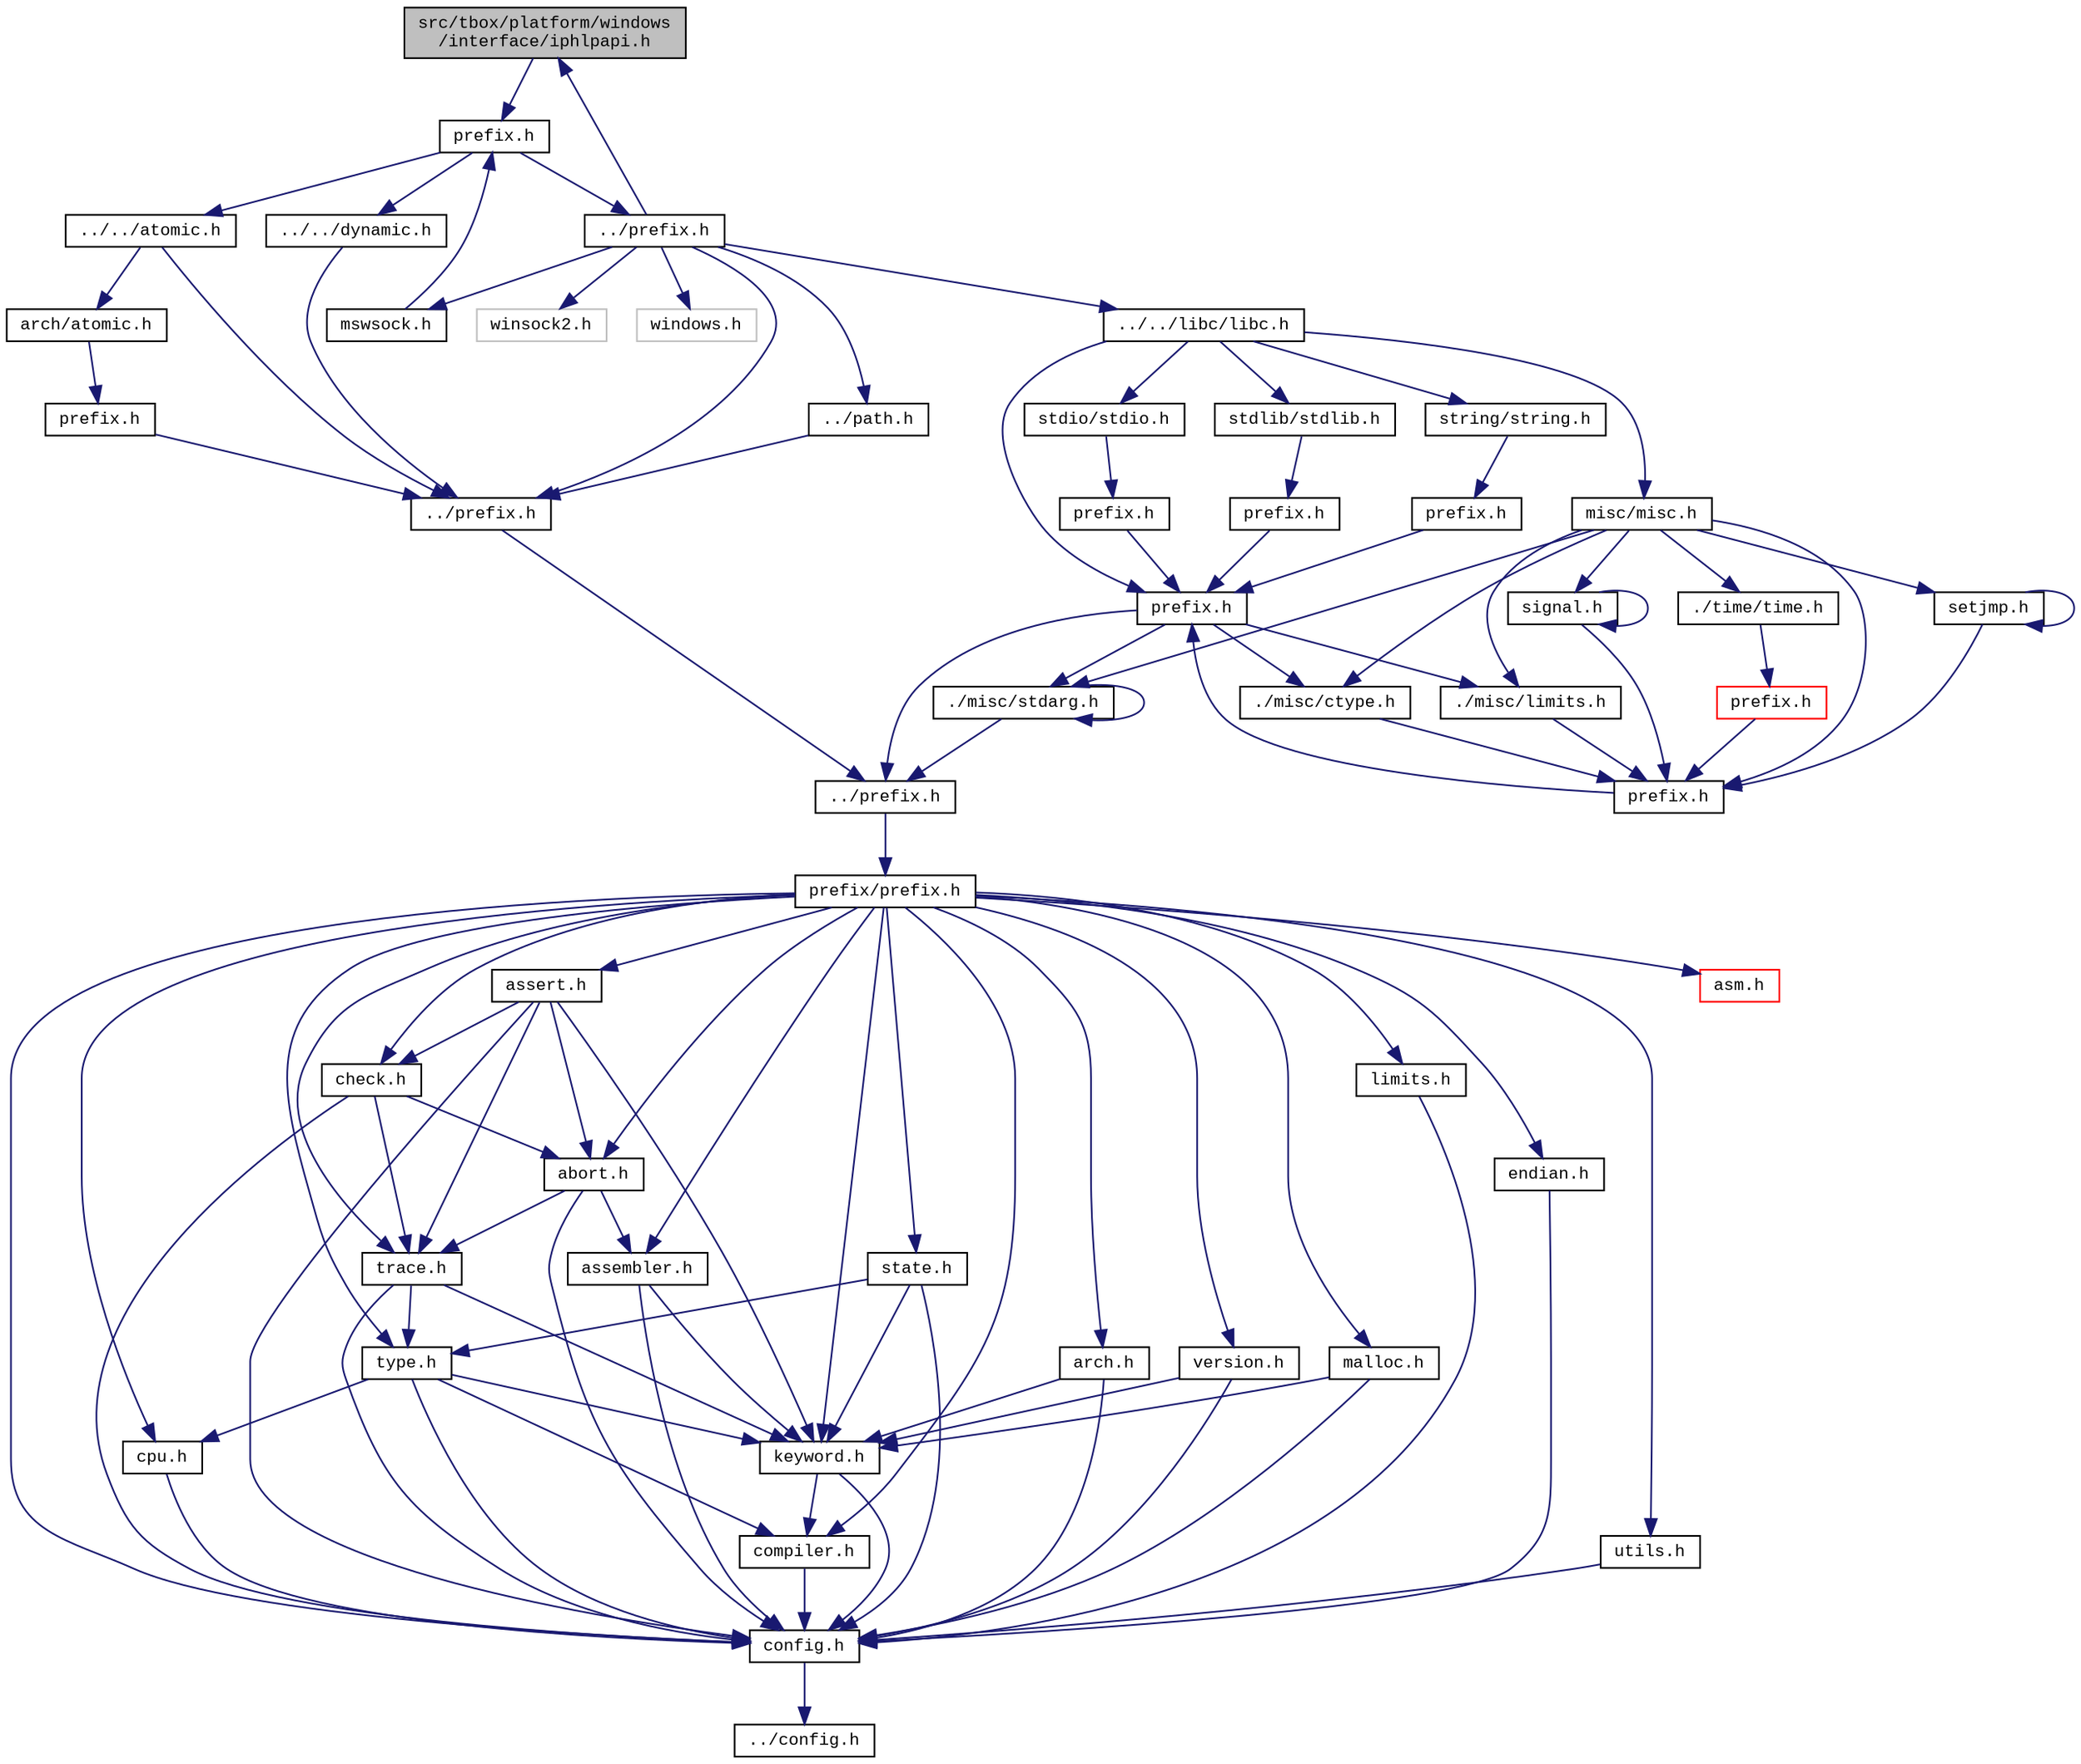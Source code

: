 digraph "src/tbox/platform/windows/interface/iphlpapi.h"
{
  edge [fontname="CourierNew",fontsize="10",labelfontname="CourierNew",labelfontsize="10"];
  node [fontname="CourierNew",fontsize="10",shape=record];
  Node1 [label="src/tbox/platform/windows\l/interface/iphlpapi.h",height=0.2,width=0.4,color="black", fillcolor="grey75", style="filled" fontcolor="black"];
  Node1 -> Node2 [color="midnightblue",fontsize="10",style="solid",fontname="CourierNew"];
  Node2 [label="prefix.h",height=0.2,width=0.4,color="black", fillcolor="white", style="filled",URL="$d2/d02/platform_2windows_2interface_2prefix_8h_source.html"];
  Node2 -> Node3 [color="midnightblue",fontsize="10",style="solid",fontname="CourierNew"];
  Node3 [label="../prefix.h",height=0.2,width=0.4,color="black", fillcolor="white", style="filled",URL="$d2/d6c/platform_2windows_2prefix_8h_source.html"];
  Node3 -> Node4 [color="midnightblue",fontsize="10",style="solid",fontname="CourierNew"];
  Node4 [label="../prefix.h",height=0.2,width=0.4,color="black", fillcolor="white", style="filled",URL="$db/dfa/platform_2prefix_8h_source.html"];
  Node4 -> Node5 [color="midnightblue",fontsize="10",style="solid",fontname="CourierNew"];
  Node5 [label="../prefix.h",height=0.2,width=0.4,color="black", fillcolor="white", style="filled",URL="$df/d5c/prefix_8h_source.html"];
  Node5 -> Node6 [color="midnightblue",fontsize="10",style="solid",fontname="CourierNew"];
  Node6 [label="prefix/prefix.h",height=0.2,width=0.4,color="black", fillcolor="white", style="filled",URL="$da/da3/prefix_2prefix_8h_source.html"];
  Node6 -> Node7 [color="midnightblue",fontsize="10",style="solid",fontname="CourierNew"];
  Node7 [label="config.h",height=0.2,width=0.4,color="black", fillcolor="white", style="filled",URL="$de/d7b/prefix_2config_8h_source.html"];
  Node7 -> Node8 [color="midnightblue",fontsize="10",style="solid",fontname="CourierNew"];
  Node8 [label="../config.h",height=0.2,width=0.4,color="black", fillcolor="white", style="filled",URL="$db/d16/config_8h_source.html"];
  Node6 -> Node9 [color="midnightblue",fontsize="10",style="solid",fontname="CourierNew"];
  Node9 [label="cpu.h",height=0.2,width=0.4,color="black", fillcolor="white", style="filled",URL="$dc/da7/cpu_8h.html"];
  Node9 -> Node7 [color="midnightblue",fontsize="10",style="solid",fontname="CourierNew"];
  Node6 -> Node10 [color="midnightblue",fontsize="10",style="solid",fontname="CourierNew"];
  Node10 [label="arch.h",height=0.2,width=0.4,color="black", fillcolor="white", style="filled",URL="$d2/d2d/arch_8h.html"];
  Node10 -> Node7 [color="midnightblue",fontsize="10",style="solid",fontname="CourierNew"];
  Node10 -> Node11 [color="midnightblue",fontsize="10",style="solid",fontname="CourierNew"];
  Node11 [label="keyword.h",height=0.2,width=0.4,color="black", fillcolor="white", style="filled",URL="$dd/d8b/keyword_8h.html"];
  Node11 -> Node7 [color="midnightblue",fontsize="10",style="solid",fontname="CourierNew"];
  Node11 -> Node12 [color="midnightblue",fontsize="10",style="solid",fontname="CourierNew"];
  Node12 [label="compiler.h",height=0.2,width=0.4,color="black", fillcolor="white", style="filled",URL="$d4/dd1/compiler_8h.html"];
  Node12 -> Node7 [color="midnightblue",fontsize="10",style="solid",fontname="CourierNew"];
  Node6 -> Node13 [color="midnightblue",fontsize="10",style="solid",fontname="CourierNew"];
  Node13 [label="type.h",height=0.2,width=0.4,color="black", fillcolor="white", style="filled",URL="$d6/d57/prefix_2type_8h_source.html"];
  Node13 -> Node7 [color="midnightblue",fontsize="10",style="solid",fontname="CourierNew"];
  Node13 -> Node11 [color="midnightblue",fontsize="10",style="solid",fontname="CourierNew"];
  Node13 -> Node12 [color="midnightblue",fontsize="10",style="solid",fontname="CourierNew"];
  Node13 -> Node9 [color="midnightblue",fontsize="10",style="solid",fontname="CourierNew"];
  Node6 -> Node14 [color="midnightblue",fontsize="10",style="solid",fontname="CourierNew"];
  Node14 [label="limits.h",height=0.2,width=0.4,color="black", fillcolor="white", style="filled",URL="$da/d87/prefix_2limits_8h_source.html"];
  Node14 -> Node7 [color="midnightblue",fontsize="10",style="solid",fontname="CourierNew"];
  Node6 -> Node15 [color="midnightblue",fontsize="10",style="solid",fontname="CourierNew"];
  Node15 [label="endian.h",height=0.2,width=0.4,color="black", fillcolor="white", style="filled",URL="$d1/d84/endian_8h.html"];
  Node15 -> Node7 [color="midnightblue",fontsize="10",style="solid",fontname="CourierNew"];
  Node6 -> Node16 [color="midnightblue",fontsize="10",style="solid",fontname="CourierNew"];
  Node16 [label="version.h",height=0.2,width=0.4,color="black", fillcolor="white", style="filled",URL="$df/dfc/version_8h.html"];
  Node16 -> Node7 [color="midnightblue",fontsize="10",style="solid",fontname="CourierNew"];
  Node16 -> Node11 [color="midnightblue",fontsize="10",style="solid",fontname="CourierNew"];
  Node6 -> Node12 [color="midnightblue",fontsize="10",style="solid",fontname="CourierNew"];
  Node6 -> Node17 [color="midnightblue",fontsize="10",style="solid",fontname="CourierNew"];
  Node17 [label="assembler.h",height=0.2,width=0.4,color="black", fillcolor="white", style="filled",URL="$d4/dec/assembler_8h.html"];
  Node17 -> Node7 [color="midnightblue",fontsize="10",style="solid",fontname="CourierNew"];
  Node17 -> Node11 [color="midnightblue",fontsize="10",style="solid",fontname="CourierNew"];
  Node6 -> Node11 [color="midnightblue",fontsize="10",style="solid",fontname="CourierNew"];
  Node6 -> Node18 [color="midnightblue",fontsize="10",style="solid",fontname="CourierNew"];
  Node18 [label="trace.h",height=0.2,width=0.4,color="black", fillcolor="white", style="filled",URL="$dc/d22/prefix_2trace_8h_source.html"];
  Node18 -> Node7 [color="midnightblue",fontsize="10",style="solid",fontname="CourierNew"];
  Node18 -> Node13 [color="midnightblue",fontsize="10",style="solid",fontname="CourierNew"];
  Node18 -> Node11 [color="midnightblue",fontsize="10",style="solid",fontname="CourierNew"];
  Node6 -> Node19 [color="midnightblue",fontsize="10",style="solid",fontname="CourierNew"];
  Node19 [label="abort.h",height=0.2,width=0.4,color="black", fillcolor="white", style="filled",URL="$d4/dc1/abort_8h.html"];
  Node19 -> Node7 [color="midnightblue",fontsize="10",style="solid",fontname="CourierNew"];
  Node19 -> Node18 [color="midnightblue",fontsize="10",style="solid",fontname="CourierNew"];
  Node19 -> Node17 [color="midnightblue",fontsize="10",style="solid",fontname="CourierNew"];
  Node6 -> Node20 [color="midnightblue",fontsize="10",style="solid",fontname="CourierNew"];
  Node20 [label="check.h",height=0.2,width=0.4,color="black", fillcolor="white", style="filled",URL="$d6/d38/check_8h.html"];
  Node20 -> Node7 [color="midnightblue",fontsize="10",style="solid",fontname="CourierNew"];
  Node20 -> Node18 [color="midnightblue",fontsize="10",style="solid",fontname="CourierNew"];
  Node20 -> Node19 [color="midnightblue",fontsize="10",style="solid",fontname="CourierNew"];
  Node6 -> Node21 [color="midnightblue",fontsize="10",style="solid",fontname="CourierNew"];
  Node21 [label="assert.h",height=0.2,width=0.4,color="black", fillcolor="white", style="filled",URL="$dc/da7/assert_8h.html"];
  Node21 -> Node7 [color="midnightblue",fontsize="10",style="solid",fontname="CourierNew"];
  Node21 -> Node18 [color="midnightblue",fontsize="10",style="solid",fontname="CourierNew"];
  Node21 -> Node19 [color="midnightblue",fontsize="10",style="solid",fontname="CourierNew"];
  Node21 -> Node20 [color="midnightblue",fontsize="10",style="solid",fontname="CourierNew"];
  Node21 -> Node11 [color="midnightblue",fontsize="10",style="solid",fontname="CourierNew"];
  Node6 -> Node22 [color="midnightblue",fontsize="10",style="solid",fontname="CourierNew"];
  Node22 [label="malloc.h",height=0.2,width=0.4,color="black", fillcolor="white", style="filled",URL="$d0/d4c/malloc_8h.html"];
  Node22 -> Node7 [color="midnightblue",fontsize="10",style="solid",fontname="CourierNew"];
  Node22 -> Node11 [color="midnightblue",fontsize="10",style="solid",fontname="CourierNew"];
  Node6 -> Node23 [color="midnightblue",fontsize="10",style="solid",fontname="CourierNew"];
  Node23 [label="utils.h",height=0.2,width=0.4,color="black", fillcolor="white", style="filled",URL="$dc/ddc/prefix_2utils_8h_source.html"];
  Node23 -> Node7 [color="midnightblue",fontsize="10",style="solid",fontname="CourierNew"];
  Node6 -> Node24 [color="midnightblue",fontsize="10",style="solid",fontname="CourierNew"];
  Node24 [label="state.h",height=0.2,width=0.4,color="black", fillcolor="white", style="filled",URL="$db/d3b/state_8h.html"];
  Node24 -> Node7 [color="midnightblue",fontsize="10",style="solid",fontname="CourierNew"];
  Node24 -> Node13 [color="midnightblue",fontsize="10",style="solid",fontname="CourierNew"];
  Node24 -> Node11 [color="midnightblue",fontsize="10",style="solid",fontname="CourierNew"];
  Node6 -> Node25 [color="midnightblue",fontsize="10",style="solid",fontname="CourierNew"];
  Node25 [label="asm.h",height=0.2,width=0.4,color="red", fillcolor="white", style="filled",URL="$de/d21/asm_8h_source.html"];
  Node3 -> Node26 [color="midnightblue",fontsize="10",style="solid",fontname="CourierNew"];
  Node26 [label="../path.h",height=0.2,width=0.4,color="black", fillcolor="white", style="filled",URL="$d7/dd4/path_8h_source.html"];
  Node26 -> Node4 [color="midnightblue",fontsize="10",style="solid",fontname="CourierNew"];
  Node3 -> Node27 [color="midnightblue",fontsize="10",style="solid",fontname="CourierNew"];
  Node27 [label="../../libc/libc.h",height=0.2,width=0.4,color="black", fillcolor="white", style="filled",URL="$db/dc8/libc_8h.html"];
  Node27 -> Node28 [color="midnightblue",fontsize="10",style="solid",fontname="CourierNew"];
  Node28 [label="prefix.h",height=0.2,width=0.4,color="black", fillcolor="white", style="filled",URL="$d4/df0/libc_2prefix_8h_source.html"];
  Node28 -> Node5 [color="midnightblue",fontsize="10",style="solid",fontname="CourierNew"];
  Node28 -> Node29 [color="midnightblue",fontsize="10",style="solid",fontname="CourierNew"];
  Node29 [label="./misc/ctype.h",height=0.2,width=0.4,color="black", fillcolor="white", style="filled",URL="$d7/d0d/ctype_8h.html"];
  Node29 -> Node30 [color="midnightblue",fontsize="10",style="solid",fontname="CourierNew"];
  Node30 [label="prefix.h",height=0.2,width=0.4,color="black", fillcolor="white", style="filled",URL="$d4/d8c/libc_2misc_2prefix_8h_source.html"];
  Node30 -> Node28 [color="midnightblue",fontsize="10",style="solid",fontname="CourierNew"];
  Node28 -> Node31 [color="midnightblue",fontsize="10",style="solid",fontname="CourierNew"];
  Node31 [label="./misc/limits.h",height=0.2,width=0.4,color="black", fillcolor="white", style="filled",URL="$d8/dab/libc_2misc_2limits_8h_source.html"];
  Node31 -> Node30 [color="midnightblue",fontsize="10",style="solid",fontname="CourierNew"];
  Node28 -> Node32 [color="midnightblue",fontsize="10",style="solid",fontname="CourierNew"];
  Node32 [label="./misc/stdarg.h",height=0.2,width=0.4,color="black", fillcolor="white", style="filled",URL="$d1/d2d/stdarg_8h.html"];
  Node32 -> Node5 [color="midnightblue",fontsize="10",style="solid",fontname="CourierNew"];
  Node32 -> Node32 [color="midnightblue",fontsize="10",style="solid",fontname="CourierNew"];
  Node27 -> Node33 [color="midnightblue",fontsize="10",style="solid",fontname="CourierNew"];
  Node33 [label="misc/misc.h",height=0.2,width=0.4,color="black", fillcolor="white", style="filled",URL="$d4/d08/misc_8h.html"];
  Node33 -> Node30 [color="midnightblue",fontsize="10",style="solid",fontname="CourierNew"];
  Node33 -> Node29 [color="midnightblue",fontsize="10",style="solid",fontname="CourierNew"];
  Node33 -> Node32 [color="midnightblue",fontsize="10",style="solid",fontname="CourierNew"];
  Node33 -> Node34 [color="midnightblue",fontsize="10",style="solid",fontname="CourierNew"];
  Node34 [label="setjmp.h",height=0.2,width=0.4,color="black", fillcolor="white", style="filled",URL="$dd/df8/setjmp_8h.html"];
  Node34 -> Node30 [color="midnightblue",fontsize="10",style="solid",fontname="CourierNew"];
  Node34 -> Node34 [color="midnightblue",fontsize="10",style="solid",fontname="CourierNew"];
  Node33 -> Node35 [color="midnightblue",fontsize="10",style="solid",fontname="CourierNew"];
  Node35 [label="signal.h",height=0.2,width=0.4,color="black", fillcolor="white", style="filled",URL="$d8/d39/signal_8h.html"];
  Node35 -> Node30 [color="midnightblue",fontsize="10",style="solid",fontname="CourierNew"];
  Node35 -> Node35 [color="midnightblue",fontsize="10",style="solid",fontname="CourierNew"];
  Node33 -> Node31 [color="midnightblue",fontsize="10",style="solid",fontname="CourierNew"];
  Node33 -> Node36 [color="midnightblue",fontsize="10",style="solid",fontname="CourierNew"];
  Node36 [label="./time/time.h",height=0.2,width=0.4,color="black", fillcolor="white", style="filled",URL="$de/d4b/libc_2misc_2time_2time_8h_source.html"];
  Node36 -> Node37 [color="midnightblue",fontsize="10",style="solid",fontname="CourierNew"];
  Node37 [label="prefix.h",height=0.2,width=0.4,color="red", fillcolor="white", style="filled",URL="$d9/dcf/libc_2misc_2time_2prefix_8h_source.html"];
  Node37 -> Node30 [color="midnightblue",fontsize="10",style="solid",fontname="CourierNew"];
  Node27 -> Node38 [color="midnightblue",fontsize="10",style="solid",fontname="CourierNew"];
  Node38 [label="stdio/stdio.h",height=0.2,width=0.4,color="black", fillcolor="white", style="filled",URL="$d6/dd1/stdio_8h.html"];
  Node38 -> Node39 [color="midnightblue",fontsize="10",style="solid",fontname="CourierNew"];
  Node39 [label="prefix.h",height=0.2,width=0.4,color="black", fillcolor="white", style="filled",URL="$d3/de9/libc_2stdio_2prefix_8h_source.html"];
  Node39 -> Node28 [color="midnightblue",fontsize="10",style="solid",fontname="CourierNew"];
  Node27 -> Node40 [color="midnightblue",fontsize="10",style="solid",fontname="CourierNew"];
  Node40 [label="stdlib/stdlib.h",height=0.2,width=0.4,color="black", fillcolor="white", style="filled",URL="$dc/d9c/stdlib_8h.html"];
  Node40 -> Node41 [color="midnightblue",fontsize="10",style="solid",fontname="CourierNew"];
  Node41 [label="prefix.h",height=0.2,width=0.4,color="black", fillcolor="white", style="filled",URL="$da/de8/libc_2stdlib_2prefix_8h_source.html"];
  Node41 -> Node28 [color="midnightblue",fontsize="10",style="solid",fontname="CourierNew"];
  Node27 -> Node42 [color="midnightblue",fontsize="10",style="solid",fontname="CourierNew"];
  Node42 [label="string/string.h",height=0.2,width=0.4,color="black", fillcolor="white", style="filled",URL="$da/d52/libc_2string_2string_8h_source.html"];
  Node42 -> Node43 [color="midnightblue",fontsize="10",style="solid",fontname="CourierNew"];
  Node43 [label="prefix.h",height=0.2,width=0.4,color="black", fillcolor="white", style="filled",URL="$d3/d83/libc_2string_2prefix_8h_source.html"];
  Node43 -> Node28 [color="midnightblue",fontsize="10",style="solid",fontname="CourierNew"];
  Node3 -> Node44 [color="midnightblue",fontsize="10",style="solid",fontname="CourierNew"];
  Node44 [label="winsock2.h",height=0.2,width=0.4,color="grey75", fillcolor="white", style="filled"];
  Node3 -> Node45 [color="midnightblue",fontsize="10",style="solid",fontname="CourierNew"];
  Node45 [label="mswsock.h",height=0.2,width=0.4,color="black", fillcolor="white", style="filled",URL="$d0/d8f/mswsock_8h.html"];
  Node45 -> Node2 [color="midnightblue",fontsize="10",style="solid",fontname="CourierNew"];
  Node3 -> Node46 [color="midnightblue",fontsize="10",style="solid",fontname="CourierNew"];
  Node46 [label="windows.h",height=0.2,width=0.4,color="grey75", fillcolor="white", style="filled"];
  Node3 -> Node1 [color="midnightblue",fontsize="10",style="solid",fontname="CourierNew"];
  Node2 -> Node47 [color="midnightblue",fontsize="10",style="solid",fontname="CourierNew"];
  Node47 [label="../../atomic.h",height=0.2,width=0.4,color="black", fillcolor="white", style="filled",URL="$dd/d02/atomic_8h_source.html"];
  Node47 -> Node4 [color="midnightblue",fontsize="10",style="solid",fontname="CourierNew"];
  Node47 -> Node48 [color="midnightblue",fontsize="10",style="solid",fontname="CourierNew"];
  Node48 [label="arch/atomic.h",height=0.2,width=0.4,color="black", fillcolor="white", style="filled",URL="$df/d85/arch_2atomic_8h_source.html"];
  Node48 -> Node49 [color="midnightblue",fontsize="10",style="solid",fontname="CourierNew"];
  Node49 [label="prefix.h",height=0.2,width=0.4,color="black", fillcolor="white", style="filled",URL="$d5/d4f/platform_2arch_2prefix_8h_source.html"];
  Node49 -> Node4 [color="midnightblue",fontsize="10",style="solid",fontname="CourierNew"];
  Node2 -> Node50 [color="midnightblue",fontsize="10",style="solid",fontname="CourierNew"];
  Node50 [label="../../dynamic.h",height=0.2,width=0.4,color="black", fillcolor="white", style="filled",URL="$df/dd3/dynamic_8h_source.html"];
  Node50 -> Node4 [color="midnightblue",fontsize="10",style="solid",fontname="CourierNew"];
}
